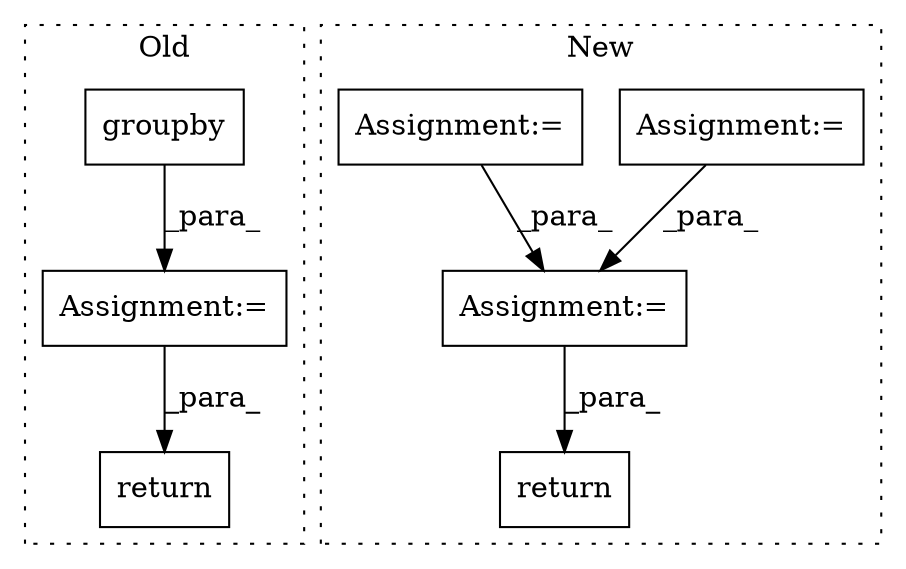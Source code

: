 digraph G {
subgraph cluster0 {
1 [label="groupby" a="32" s="6133,6157" l="8,1" shape="box"];
3 [label="return" a="41" s="6513" l="7" shape="box"];
4 [label="Assignment:=" a="7" s="6217" l="1" shape="box"];
label = "Old";
style="dotted";
}
subgraph cluster1 {
2 [label="return" a="41" s="6592" l="7" shape="box"];
5 [label="Assignment:=" a="7" s="6412" l="1" shape="box"];
6 [label="Assignment:=" a="7" s="6175" l="1" shape="box"];
7 [label="Assignment:=" a="7" s="6320" l="1" shape="box"];
label = "New";
style="dotted";
}
1 -> 4 [label="_para_"];
4 -> 3 [label="_para_"];
5 -> 2 [label="_para_"];
6 -> 5 [label="_para_"];
7 -> 5 [label="_para_"];
}